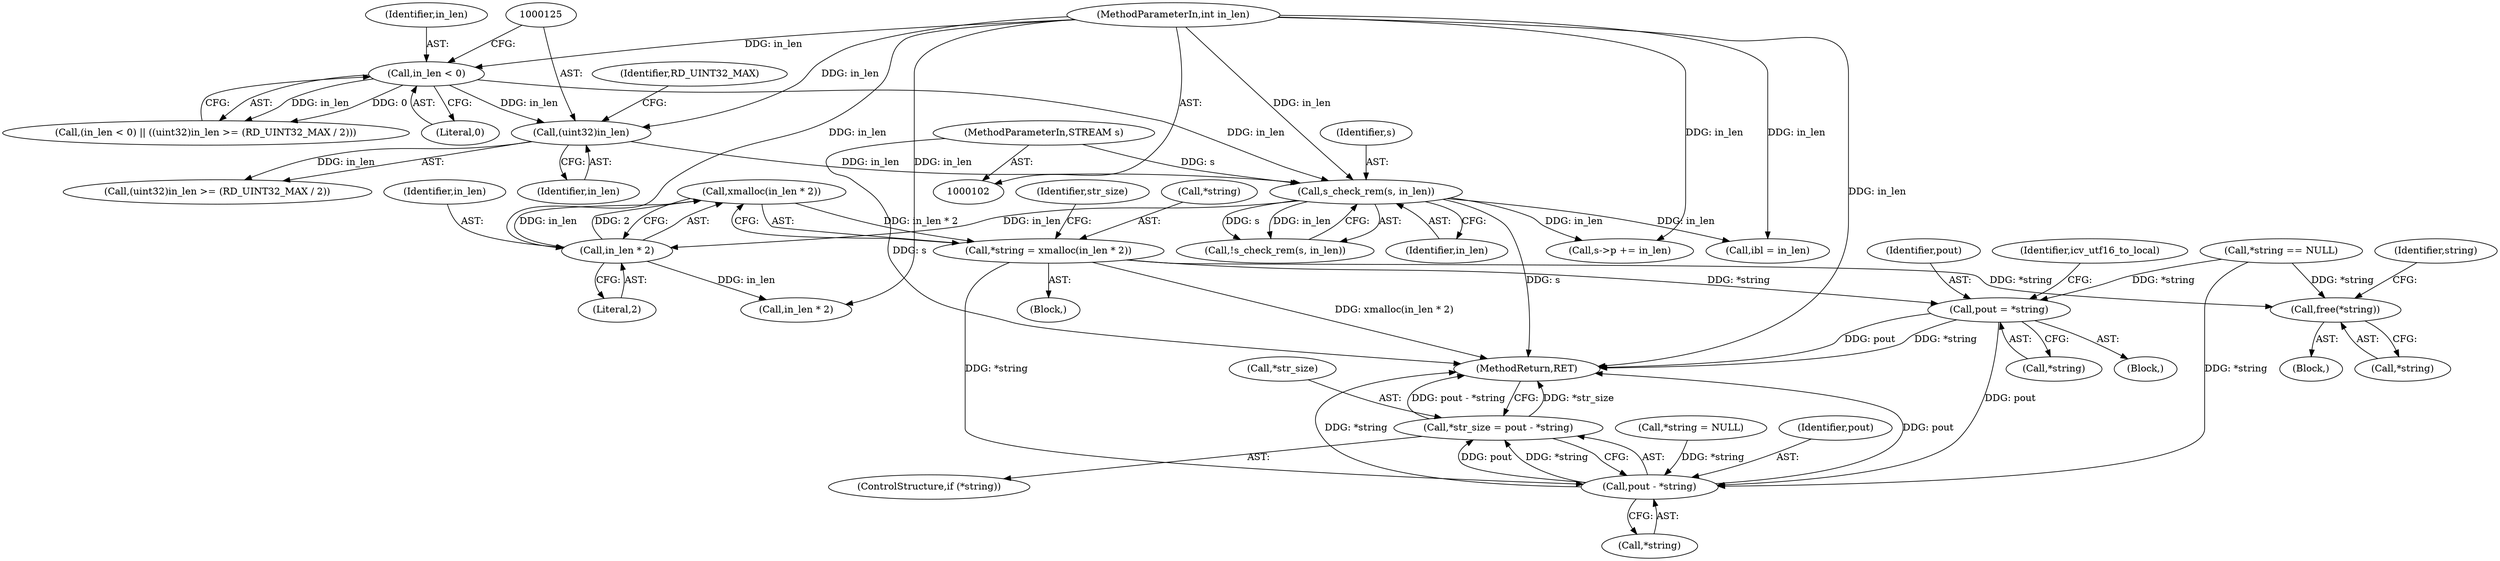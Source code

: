 digraph "0_rdesktop_4dca546d04321a610c1835010b5dad85163b65e1_9@API" {
"1000180" [label="(Call,xmalloc(in_len * 2))"];
"1000181" [label="(Call,in_len * 2)"];
"1000138" [label="(Call,s_check_rem(s, in_len))"];
"1000103" [label="(MethodParameterIn,STREAM s)"];
"1000124" [label="(Call,(uint32)in_len)"];
"1000120" [label="(Call,in_len < 0)"];
"1000104" [label="(MethodParameterIn,int in_len)"];
"1000177" [label="(Call,*string = xmalloc(in_len * 2))"];
"1000206" [label="(Call,pout = *string)"];
"1000272" [label="(Call,pout - *string)"];
"1000269" [label="(Call,*str_size = pout - *string)"];
"1000245" [label="(Call,free(*string))"];
"1000190" [label="(Call,ibl = in_len)"];
"1000124" [label="(Call,(uint32)in_len)"];
"1000177" [label="(Call,*string = xmalloc(in_len * 2))"];
"1000239" [label="(Block,)"];
"1000137" [label="(Call,!s_check_rem(s, in_len))"];
"1000128" [label="(Identifier,RD_UINT32_MAX)"];
"1000186" [label="(Identifier,str_size)"];
"1000123" [label="(Call,(uint32)in_len >= (RD_UINT32_MAX / 2))"];
"1000182" [label="(Identifier,in_len)"];
"1000119" [label="(Call,(in_len < 0) || ((uint32)in_len >= (RD_UINT32_MAX / 2)))"];
"1000257" [label="(Call,s->p += in_len)"];
"1000140" [label="(Identifier,in_len)"];
"1000120" [label="(Call,in_len < 0)"];
"1000187" [label="(Call,in_len * 2)"];
"1000269" [label="(Call,*str_size = pout - *string)"];
"1000272" [label="(Call,pout - *string)"];
"1000266" [label="(ControlStructure,if (*string))"];
"1000250" [label="(Identifier,string)"];
"1000138" [label="(Call,s_check_rem(s, in_len))"];
"1000183" [label="(Literal,2)"];
"1000126" [label="(Identifier,in_len)"];
"1000178" [label="(Call,*string)"];
"1000207" [label="(Identifier,pout)"];
"1000248" [label="(Call,*string = NULL)"];
"1000176" [label="(Block,)"];
"1000213" [label="(Identifier,icv_utf16_to_local)"];
"1000107" [label="(Block,)"];
"1000103" [label="(MethodParameterIn,STREAM s)"];
"1000121" [label="(Identifier,in_len)"];
"1000273" [label="(Identifier,pout)"];
"1000139" [label="(Identifier,s)"];
"1000245" [label="(Call,free(*string))"];
"1000206" [label="(Call,pout = *string)"];
"1000180" [label="(Call,xmalloc(in_len * 2))"];
"1000122" [label="(Literal,0)"];
"1000208" [label="(Call,*string)"];
"1000172" [label="(Call,*string == NULL)"];
"1000246" [label="(Call,*string)"];
"1000181" [label="(Call,in_len * 2)"];
"1000270" [label="(Call,*str_size)"];
"1000104" [label="(MethodParameterIn,int in_len)"];
"1000276" [label="(MethodReturn,RET)"];
"1000274" [label="(Call,*string)"];
"1000180" -> "1000177"  [label="AST: "];
"1000180" -> "1000181"  [label="CFG: "];
"1000181" -> "1000180"  [label="AST: "];
"1000177" -> "1000180"  [label="CFG: "];
"1000180" -> "1000177"  [label="DDG: in_len * 2"];
"1000181" -> "1000180"  [label="DDG: in_len"];
"1000181" -> "1000180"  [label="DDG: 2"];
"1000181" -> "1000183"  [label="CFG: "];
"1000182" -> "1000181"  [label="AST: "];
"1000183" -> "1000181"  [label="AST: "];
"1000138" -> "1000181"  [label="DDG: in_len"];
"1000104" -> "1000181"  [label="DDG: in_len"];
"1000181" -> "1000187"  [label="DDG: in_len"];
"1000138" -> "1000137"  [label="AST: "];
"1000138" -> "1000140"  [label="CFG: "];
"1000139" -> "1000138"  [label="AST: "];
"1000140" -> "1000138"  [label="AST: "];
"1000137" -> "1000138"  [label="CFG: "];
"1000138" -> "1000276"  [label="DDG: s"];
"1000138" -> "1000137"  [label="DDG: s"];
"1000138" -> "1000137"  [label="DDG: in_len"];
"1000103" -> "1000138"  [label="DDG: s"];
"1000124" -> "1000138"  [label="DDG: in_len"];
"1000120" -> "1000138"  [label="DDG: in_len"];
"1000104" -> "1000138"  [label="DDG: in_len"];
"1000138" -> "1000190"  [label="DDG: in_len"];
"1000138" -> "1000257"  [label="DDG: in_len"];
"1000103" -> "1000102"  [label="AST: "];
"1000103" -> "1000276"  [label="DDG: s"];
"1000124" -> "1000123"  [label="AST: "];
"1000124" -> "1000126"  [label="CFG: "];
"1000125" -> "1000124"  [label="AST: "];
"1000126" -> "1000124"  [label="AST: "];
"1000128" -> "1000124"  [label="CFG: "];
"1000124" -> "1000123"  [label="DDG: in_len"];
"1000120" -> "1000124"  [label="DDG: in_len"];
"1000104" -> "1000124"  [label="DDG: in_len"];
"1000120" -> "1000119"  [label="AST: "];
"1000120" -> "1000122"  [label="CFG: "];
"1000121" -> "1000120"  [label="AST: "];
"1000122" -> "1000120"  [label="AST: "];
"1000125" -> "1000120"  [label="CFG: "];
"1000119" -> "1000120"  [label="CFG: "];
"1000120" -> "1000119"  [label="DDG: in_len"];
"1000120" -> "1000119"  [label="DDG: 0"];
"1000104" -> "1000120"  [label="DDG: in_len"];
"1000104" -> "1000102"  [label="AST: "];
"1000104" -> "1000276"  [label="DDG: in_len"];
"1000104" -> "1000187"  [label="DDG: in_len"];
"1000104" -> "1000190"  [label="DDG: in_len"];
"1000104" -> "1000257"  [label="DDG: in_len"];
"1000177" -> "1000176"  [label="AST: "];
"1000178" -> "1000177"  [label="AST: "];
"1000186" -> "1000177"  [label="CFG: "];
"1000177" -> "1000276"  [label="DDG: xmalloc(in_len * 2)"];
"1000177" -> "1000206"  [label="DDG: *string"];
"1000177" -> "1000245"  [label="DDG: *string"];
"1000177" -> "1000272"  [label="DDG: *string"];
"1000206" -> "1000107"  [label="AST: "];
"1000206" -> "1000208"  [label="CFG: "];
"1000207" -> "1000206"  [label="AST: "];
"1000208" -> "1000206"  [label="AST: "];
"1000213" -> "1000206"  [label="CFG: "];
"1000206" -> "1000276"  [label="DDG: *string"];
"1000206" -> "1000276"  [label="DDG: pout"];
"1000172" -> "1000206"  [label="DDG: *string"];
"1000206" -> "1000272"  [label="DDG: pout"];
"1000272" -> "1000269"  [label="AST: "];
"1000272" -> "1000274"  [label="CFG: "];
"1000273" -> "1000272"  [label="AST: "];
"1000274" -> "1000272"  [label="AST: "];
"1000269" -> "1000272"  [label="CFG: "];
"1000272" -> "1000276"  [label="DDG: *string"];
"1000272" -> "1000276"  [label="DDG: pout"];
"1000272" -> "1000269"  [label="DDG: pout"];
"1000272" -> "1000269"  [label="DDG: *string"];
"1000248" -> "1000272"  [label="DDG: *string"];
"1000172" -> "1000272"  [label="DDG: *string"];
"1000269" -> "1000266"  [label="AST: "];
"1000270" -> "1000269"  [label="AST: "];
"1000276" -> "1000269"  [label="CFG: "];
"1000269" -> "1000276"  [label="DDG: *str_size"];
"1000269" -> "1000276"  [label="DDG: pout - *string"];
"1000245" -> "1000239"  [label="AST: "];
"1000245" -> "1000246"  [label="CFG: "];
"1000246" -> "1000245"  [label="AST: "];
"1000250" -> "1000245"  [label="CFG: "];
"1000172" -> "1000245"  [label="DDG: *string"];
}
